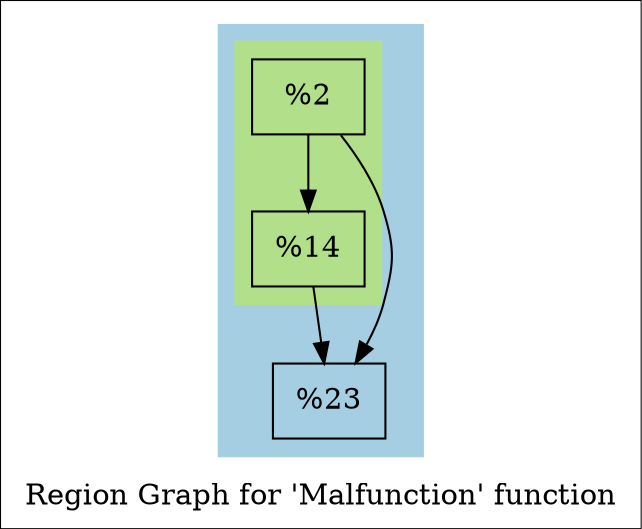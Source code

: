 digraph "Region Graph for 'Malfunction' function" {
	label="Region Graph for 'Malfunction' function";

	Node0xd66200 [shape=record,label="{%2}"];
	Node0xd66200 -> Node0xceb010;
	Node0xd66200 -> Node0xceb670;
	Node0xceb010 [shape=record,label="{%14}"];
	Node0xceb010 -> Node0xceb670;
	Node0xceb670 [shape=record,label="{%23}"];
	colorscheme = "paired12"
        subgraph cluster_0xdc3780 {
          label = "";
          style = filled;
          color = 1
          subgraph cluster_0xdc3700 {
            label = "";
            style = filled;
            color = 3
            Node0xd66200;
            Node0xceb010;
          }
          Node0xceb670;
        }
}
